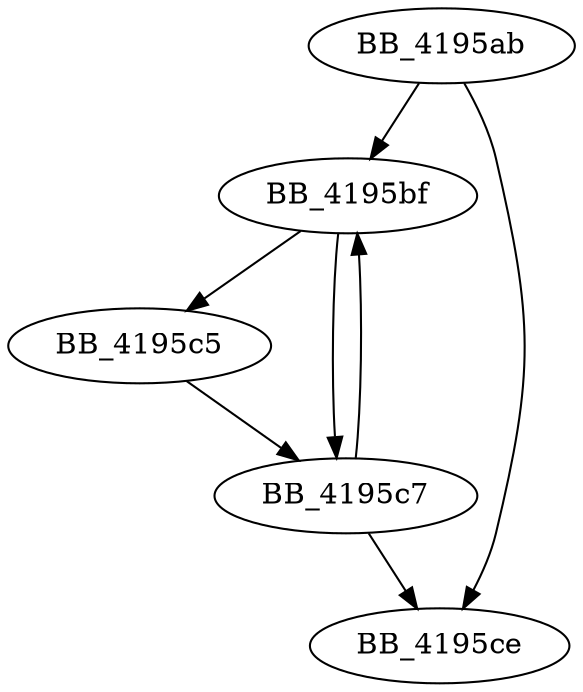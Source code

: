 DiGraph sub_4195AB{
BB_4195ab->BB_4195bf
BB_4195ab->BB_4195ce
BB_4195bf->BB_4195c5
BB_4195bf->BB_4195c7
BB_4195c5->BB_4195c7
BB_4195c7->BB_4195bf
BB_4195c7->BB_4195ce
}
